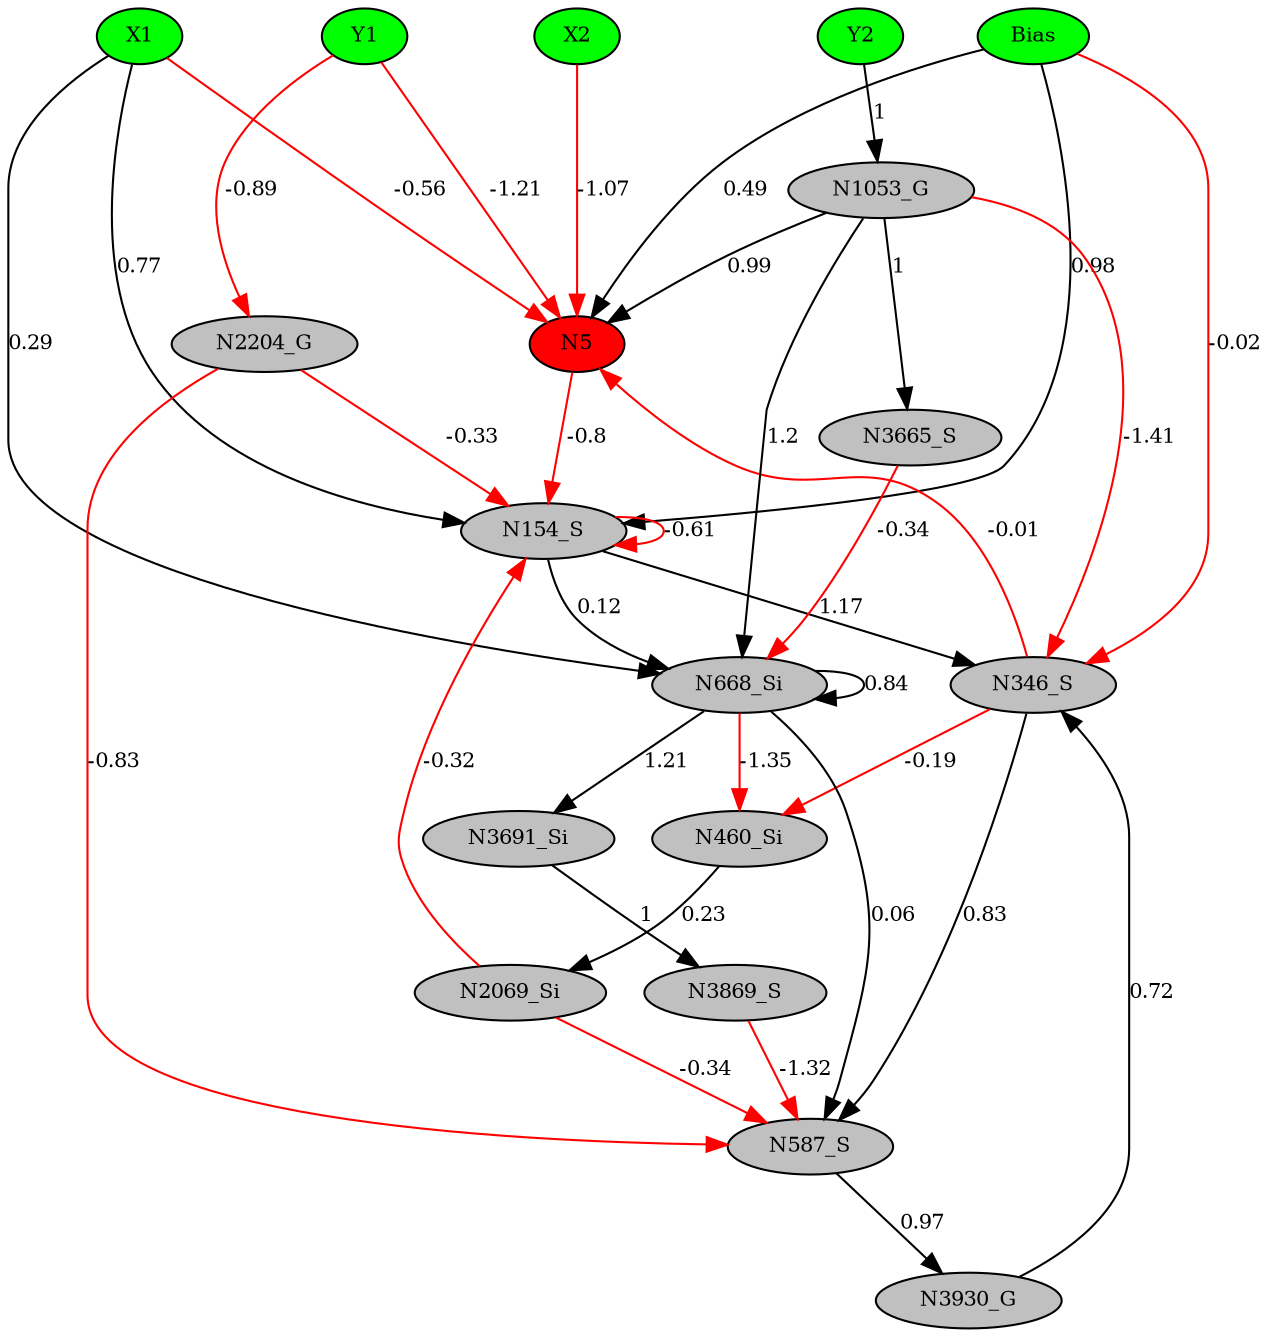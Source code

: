 digraph g { 
N0 [shape=ellipse, label=Bias,fontsize=10,height=0.1,width=0.1,style=filled,fillcolor=green]
N1[shape=ellipse label=X1,fontsize=10,height=0.1,width=0.1,style=filled,fillcolor=green]
N2[shape=ellipse label=Y1,fontsize=10,height=0.1,width=0.1,style=filled,fillcolor=green]
N3[shape=ellipse label=X2,fontsize=10,height=0.1,width=0.1,style=filled,fillcolor=green]
N4[shape=ellipse label=Y2,fontsize=10,height=0.1,width=0.1,style=filled,fillcolor=green]
N5[shape=ellipse,fontsize = 10, height = 0.1, width = 0.1, style = filled, fillcolor = red]
N154[shape=ellipse, label=N154_S,fontsize=10,height=0.1,width=0.1,style=filled,fillcolor=gray]
N346[shape=ellipse, label=N346_S,fontsize=10,height=0.1,width=0.1,style=filled,fillcolor=gray]
N460[shape=ellipse, label=N460_Si,fontsize=10,height=0.1,width=0.1,style=filled,fillcolor=gray]
N587[shape=ellipse, label=N587_S,fontsize=10,height=0.1,width=0.1,style=filled,fillcolor=gray]
N668[shape=ellipse, label=N668_Si,fontsize=10,height=0.1,width=0.1,style=filled,fillcolor=gray]
N1053[shape=ellipse, label=N1053_G,fontsize=10,height=0.1,width=0.1,style=filled,fillcolor=gray]
N2069[shape=ellipse, label=N2069_Si,fontsize=10,height=0.1,width=0.1,style=filled,fillcolor=gray]
N2204[shape=ellipse, label=N2204_G,fontsize=10,height=0.1,width=0.1,style=filled,fillcolor=gray]
N3665[shape=ellipse, label=N3665_S,fontsize=10,height=0.1,width=0.1,style=filled,fillcolor=gray]
N3691[shape=ellipse, label=N3691_Si,fontsize=10,height=0.1,width=0.1,style=filled,fillcolor=gray]
N3869[shape=ellipse, label=N3869_S,fontsize=10,height=0.1,width=0.1,style=filled,fillcolor=gray]
N3930[shape=ellipse, label=N3930_G,fontsize=10,height=0.1,width=0.1,style=filled,fillcolor=gray]
N0 -> N5 [color=black] [ label=0.49,fontsize=10]
N1 -> N5 [color=red] [arrowType=inv][ label=-0.56,fontsize=10]
N3 -> N5 [color=red] [arrowType=inv][ label=-1.07,fontsize=10]
N2 -> N5 [color=red] [arrowType=inv][ label=-1.21,fontsize=10]
N0 -> N154 [color=black] [ label=0.98,fontsize=10]
N346 -> N5 [color=red] [arrowType=inv][ label=-0.01,fontsize=10]
N0 -> N346 [color=red] [arrowType=inv][ label=-0.02,fontsize=10]
N154 -> N668 [color=black] [ label=0.12,fontsize=10]
N668 -> N460 [color=red] [arrowType=inv][ label=-1.35,fontsize=10]
N154 -> N154 [color=red] [arrowType=inv][ label=-0.61,fontsize=10]
N346 -> N460 [color=red] [arrowType=inv][ label=-0.19,fontsize=10]
N668 -> N587 [color=black] [ label=0.06,fontsize=10]
N4 -> N1053 [color=black] [ label=1,fontsize=10]
N1053 -> N5 [color=black] [ label=0.99,fontsize=10]
N1053 -> N346 [color=red] [arrowType=inv][ label=-1.41,fontsize=10]
N346 -> N587 [color=black] [ label=0.83,fontsize=10]
N1053 -> N668 [color=black] [ label=1.2,fontsize=10]
N460 -> N2069 [color=black] [ label=0.23,fontsize=10]
N2069 -> N587 [color=red] [arrowType=inv][ label=-0.34,fontsize=10]
N1 -> N668 [color=black] [ label=0.29,fontsize=10]
N2 -> N2204 [color=red] [arrowType=inv][ label=-0.89,fontsize=10]
N2204 -> N154 [color=red] [arrowType=inv][ label=-0.33,fontsize=10]
N154 -> N346 [color=black] [ label=1.17,fontsize=10]
N668 -> N668 [color=black] [ label=0.84,fontsize=10]
N1 -> N154 [color=black] [ label=0.77,fontsize=10]
N5 -> N154 [color=red] [arrowType=inv][ label=-0.8,fontsize=10]
N1053 -> N3665 [color=black] [ label=1,fontsize=10]
N3665 -> N668 [color=red] [arrowType=inv][ label=-0.34,fontsize=10]
N668 -> N3691 [color=black] [ label=1.21,fontsize=10]
N2069 -> N154 [color=red] [arrowType=inv][ label=-0.32,fontsize=10]
N3691 -> N3869 [color=black] [ label=1,fontsize=10]
N3869 -> N587 [color=red] [arrowType=inv][ label=-1.32,fontsize=10]
N587 -> N3930 [color=black] [ label=0.97,fontsize=10]
N3930 -> N346 [color=black] [ label=0.72,fontsize=10]
N2204 -> N587 [color=red] [arrowType=inv][ label=-0.83,fontsize=10]
 { rank=same; 
N5
 } 
 { rank=same; 
N1 ->N2 ->N3 ->N4 ->N0 [style=invis]
 } 
}

